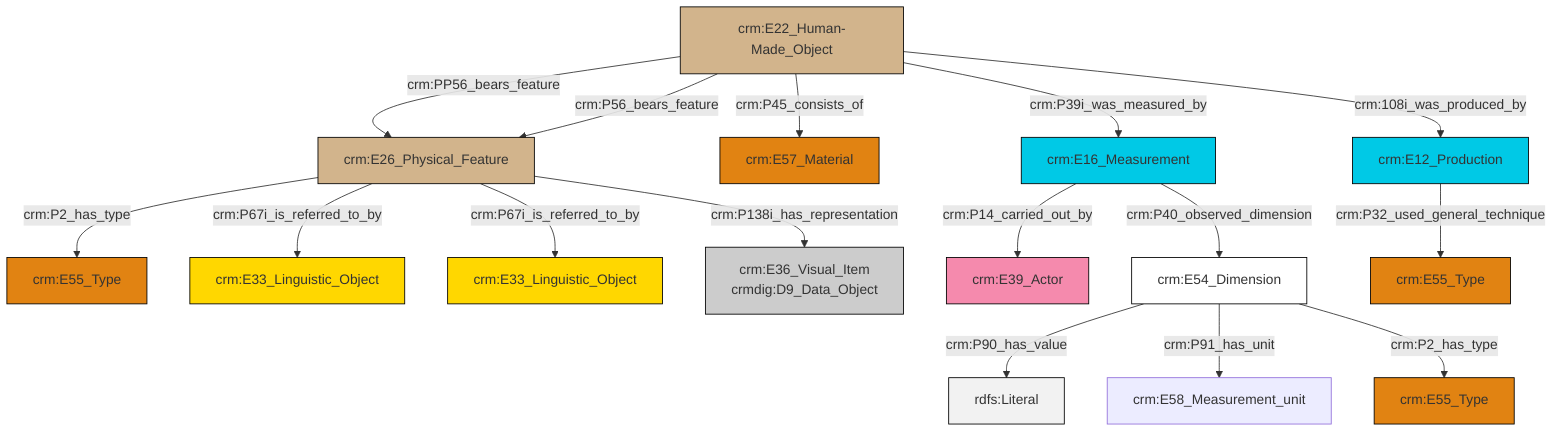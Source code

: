 graph TD
classDef Literal fill:#f2f2f2,stroke:#000000;
classDef CRM_Entity fill:#FFFFFF,stroke:#000000;
classDef Temporal_Entity fill:#00C9E6, stroke:#000000;
classDef Type fill:#E18312, stroke:#000000;
classDef Time-Span fill:#2C9C91, stroke:#000000;
classDef Appellation fill:#FFEB7F, stroke:#000000;
classDef Place fill:#008836, stroke:#000000;
classDef Persistent_Item fill:#B266B2, stroke:#000000;
classDef Conceptual_Object fill:#FFD700, stroke:#000000;
classDef Physical_Thing fill:#D2B48C, stroke:#000000;
classDef Actor fill:#f58aad, stroke:#000000;
classDef PC_Classes fill:#4ce600, stroke:#000000;
classDef Multi fill:#cccccc,stroke:#000000;

6["crm:E26_Physical_Feature"]:::Physical_Thing -->|crm:P138i_has_representation| 7["crm:E36_Visual_Item<br>crmdig:D9_Data_Object"]:::Multi
14["crm:E16_Measurement"]:::Temporal_Entity -->|crm:P14_carried_out_by| 15["crm:E39_Actor"]:::Actor
18["crm:E54_Dimension"]:::CRM_Entity -->|crm:P90_has_value| 23[rdfs:Literal]:::Literal
18["crm:E54_Dimension"]:::CRM_Entity -->|crm:P91_has_unit| 20["crm:E58_Measurement_unit"]:::Default
10["crm:E22_Human-Made_Object"]:::Physical_Thing -->|crm:P45_consists_of| 8["crm:E57_Material"]:::Type
10["crm:E22_Human-Made_Object"]:::Physical_Thing -->|crm:PP56_bears_feature| 6["crm:E26_Physical_Feature"]:::Physical_Thing
6["crm:E26_Physical_Feature"]:::Physical_Thing -->|crm:P67i_is_referred_to_by| 2["crm:E33_Linguistic_Object"]:::Conceptual_Object
14["crm:E16_Measurement"]:::Temporal_Entity -->|crm:P40_observed_dimension| 18["crm:E54_Dimension"]:::CRM_Entity
10["crm:E22_Human-Made_Object"]:::Physical_Thing -->|crm:P56_bears_feature| 6["crm:E26_Physical_Feature"]:::Physical_Thing
6["crm:E26_Physical_Feature"]:::Physical_Thing -->|crm:P67i_is_referred_to_by| 4["crm:E33_Linguistic_Object"]:::Conceptual_Object
25["crm:E12_Production"]:::Temporal_Entity -->|crm:P32_used_general_technique| 27["crm:E55_Type"]:::Type
6["crm:E26_Physical_Feature"]:::Physical_Thing -->|crm:P2_has_type| 0["crm:E55_Type"]:::Type
10["crm:E22_Human-Made_Object"]:::Physical_Thing -->|crm:P39i_was_measured_by| 14["crm:E16_Measurement"]:::Temporal_Entity
10["crm:E22_Human-Made_Object"]:::Physical_Thing -->|crm:108i_was_produced_by| 25["crm:E12_Production"]:::Temporal_Entity
18["crm:E54_Dimension"]:::CRM_Entity -->|crm:P2_has_type| 12["crm:E55_Type"]:::Type